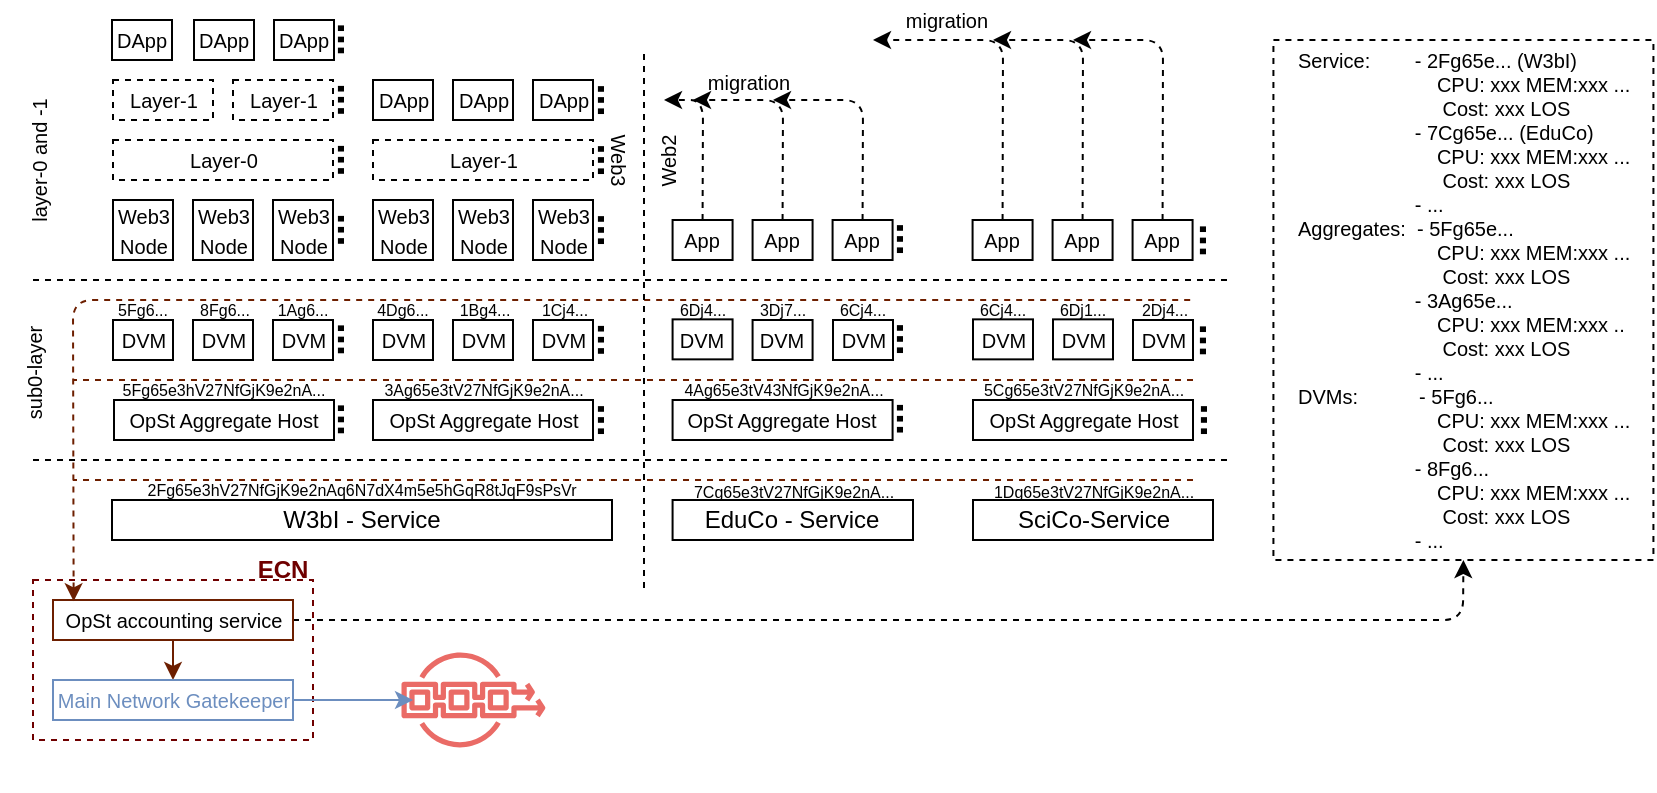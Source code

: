 <mxfile>
    <diagram id="S4zBPm16sw5tV7z9qPNn" name="Page-1">
        <mxGraphModel dx="998" dy="475" grid="1" gridSize="10" guides="1" tooltips="1" connect="1" arrows="1" fold="1" page="1" pageScale="1" pageWidth="1169" pageHeight="827" math="0" shadow="0">
            <root>
                <mxCell id="0"/>
                <mxCell id="1" parent="0"/>
                <mxCell id="165" value="" style="rounded=0;whiteSpace=wrap;html=1;fontSize=8;dashed=1;fillColor=none;fontColor=#ffffff;strokeColor=#6F0000;" parent="1" vertex="1">
                    <mxGeometry x="194.5" y="506" width="140" height="80" as="geometry"/>
                </mxCell>
                <mxCell id="169" style="edgeStyle=none;html=1;dashed=1;strokeColor=#6D1F00;fontSize=12;fontColor=#6F0000;startArrow=none;startFill=0;endArrow=none;endFill=0;fillColor=#a0522d;" parent="1" edge="1">
                    <mxGeometry relative="1" as="geometry">
                        <mxPoint x="214.5" y="456" as="targetPoint"/>
                        <mxPoint x="774.5" y="456" as="sourcePoint"/>
                    </mxGeometry>
                </mxCell>
                <mxCell id="2" value="W3bI - Service" style="rounded=0;whiteSpace=wrap;html=1;fillColor=none;" parent="1" vertex="1">
                    <mxGeometry x="234" y="466" width="250" height="20" as="geometry"/>
                </mxCell>
                <mxCell id="3" value="EduCo - Service" style="rounded=0;whiteSpace=wrap;html=1;fillColor=none;" parent="1" vertex="1">
                    <mxGeometry x="514.29" y="466" width="120.21" height="20" as="geometry"/>
                </mxCell>
                <mxCell id="4" value="SciCo-Service" style="rounded=0;whiteSpace=wrap;html=1;fillColor=none;" parent="1" vertex="1">
                    <mxGeometry x="664.5" y="466" width="120" height="20" as="geometry"/>
                </mxCell>
                <mxCell id="5" value="" style="sketch=0;points=[[0,0,0],[0.25,0,0],[0.5,0,0],[0.75,0,0],[1,0,0],[0,1,0],[0.25,1,0],[0.5,1,0],[0.75,1,0],[1,1,0],[0,0.25,0],[0,0.5,0],[0,0.75,0],[1,0.25,0],[1,0.5,0],[1,0.75,0]];outlineConnect=0;fontColor=#232F3E;gradientColor=#F78E04;gradientDirection=north;fillColor=none;strokeColor=#EA6B66;dashed=0;verticalLabelPosition=bottom;verticalAlign=top;align=center;html=1;fontSize=6;fontStyle=0;aspect=fixed;shape=mxgraph.aws4.resourceIcon;resIcon=mxgraph.aws4.managed_blockchain;strokeWidth=1;container=0;" parent="1" vertex="1">
                    <mxGeometry x="369.75" y="521" width="90" height="90" as="geometry"/>
                </mxCell>
                <mxCell id="7" value="&lt;font style=&quot;font-size: 10px;&quot;&gt;OpSt Aggregate Host&lt;/font&gt;" style="rounded=0;whiteSpace=wrap;html=1;fillColor=none;" parent="1" vertex="1">
                    <mxGeometry x="235" y="416" width="110" height="20" as="geometry"/>
                </mxCell>
                <mxCell id="8" value="&lt;font style=&quot;font-size: 10px;&quot;&gt;DVM&lt;/font&gt;" style="rounded=0;whiteSpace=wrap;html=1;fillColor=none;" parent="1" vertex="1">
                    <mxGeometry x="234.5" y="376" width="30" height="20" as="geometry"/>
                </mxCell>
                <mxCell id="168" style="edgeStyle=none;html=1;dashed=1;strokeColor=#6D1F00;fontSize=12;fontColor=#6F0000;startArrow=none;startFill=0;endArrow=none;endFill=0;fillColor=#a0522d;" parent="1" edge="1">
                    <mxGeometry relative="1" as="geometry">
                        <mxPoint x="214.5" y="406" as="targetPoint"/>
                        <mxPoint x="774.5" y="406" as="sourcePoint"/>
                    </mxGeometry>
                </mxCell>
                <mxCell id="14" value="&lt;font style=&quot;font-size: 10px;&quot;&gt;OpSt Aggregate Host&lt;/font&gt;" style="rounded=0;whiteSpace=wrap;html=1;fillColor=none;" parent="1" vertex="1">
                    <mxGeometry x="364.5" y="416" width="110" height="20" as="geometry"/>
                </mxCell>
                <mxCell id="15" value="&lt;font style=&quot;font-size: 10px;&quot;&gt;DVM&lt;/font&gt;" style="rounded=0;whiteSpace=wrap;html=1;fillColor=none;" parent="1" vertex="1">
                    <mxGeometry x="314.5" y="376" width="30" height="20" as="geometry"/>
                </mxCell>
                <mxCell id="16" value="&lt;font style=&quot;font-size: 10px;&quot;&gt;DVM&lt;/font&gt;" style="rounded=0;whiteSpace=wrap;html=1;fillColor=none;" parent="1" vertex="1">
                    <mxGeometry x="274.5" y="376" width="30" height="20" as="geometry"/>
                </mxCell>
                <mxCell id="17" value="&lt;font style=&quot;font-size: 10px;&quot;&gt;DVM&lt;/font&gt;" style="rounded=0;whiteSpace=wrap;html=1;fillColor=none;" parent="1" vertex="1">
                    <mxGeometry x="364.5" y="376" width="30" height="20" as="geometry"/>
                </mxCell>
                <mxCell id="18" value="&lt;font style=&quot;font-size: 10px;&quot;&gt;DVM&lt;/font&gt;" style="rounded=0;whiteSpace=wrap;html=1;fillColor=none;" parent="1" vertex="1">
                    <mxGeometry x="444.5" y="376" width="30" height="20" as="geometry"/>
                </mxCell>
                <mxCell id="19" value="&lt;font style=&quot;font-size: 10px;&quot;&gt;DVM&lt;/font&gt;" style="rounded=0;whiteSpace=wrap;html=1;fillColor=none;" parent="1" vertex="1">
                    <mxGeometry x="404.5" y="376" width="30" height="20" as="geometry"/>
                </mxCell>
                <mxCell id="20" value="&lt;font style=&quot;font-size: 10px;&quot;&gt;Web3&lt;br&gt;Node&lt;br&gt;&lt;/font&gt;" style="rounded=0;whiteSpace=wrap;html=1;fillColor=none;" parent="1" vertex="1">
                    <mxGeometry x="234.5" y="316" width="30" height="30" as="geometry"/>
                </mxCell>
                <mxCell id="21" value="&lt;font style=&quot;font-size: 10px;&quot;&gt;Web3&lt;br&gt;Node&lt;br&gt;&lt;/font&gt;" style="rounded=0;whiteSpace=wrap;html=1;fillColor=none;" parent="1" vertex="1">
                    <mxGeometry x="274.5" y="316" width="30" height="30" as="geometry"/>
                </mxCell>
                <mxCell id="22" value="&lt;font style=&quot;font-size: 10px;&quot;&gt;Web3&lt;br&gt;Node&lt;br&gt;&lt;/font&gt;" style="rounded=0;whiteSpace=wrap;html=1;fillColor=none;" parent="1" vertex="1">
                    <mxGeometry x="314.5" y="316" width="30" height="30" as="geometry"/>
                </mxCell>
                <mxCell id="23" value="&lt;font style=&quot;font-size: 10px;&quot;&gt;Web3&lt;br&gt;Node&lt;br&gt;&lt;/font&gt;" style="rounded=0;whiteSpace=wrap;html=1;fillColor=none;" parent="1" vertex="1">
                    <mxGeometry x="364.5" y="316" width="30" height="30" as="geometry"/>
                </mxCell>
                <mxCell id="24" value="&lt;font style=&quot;font-size: 10px;&quot;&gt;Web3&lt;br&gt;Node&lt;br&gt;&lt;/font&gt;" style="rounded=0;whiteSpace=wrap;html=1;fillColor=none;" parent="1" vertex="1">
                    <mxGeometry x="404.5" y="316" width="30" height="30" as="geometry"/>
                </mxCell>
                <mxCell id="25" value="&lt;font style=&quot;font-size: 10px;&quot;&gt;Web3&lt;br&gt;Node&lt;br&gt;&lt;/font&gt;" style="rounded=0;whiteSpace=wrap;html=1;fillColor=none;" parent="1" vertex="1">
                    <mxGeometry x="444.5" y="316" width="30" height="30" as="geometry"/>
                </mxCell>
                <mxCell id="26" value="Layer-0" style="rounded=0;whiteSpace=wrap;html=1;dashed=1;fontSize=10;fillColor=none;" parent="1" vertex="1">
                    <mxGeometry x="234.5" y="286" width="110" height="20" as="geometry"/>
                </mxCell>
                <mxCell id="27" value="Layer-1" style="rounded=0;whiteSpace=wrap;html=1;dashed=1;fontSize=10;fillColor=none;" parent="1" vertex="1">
                    <mxGeometry x="364.5" y="286" width="110" height="20" as="geometry"/>
                </mxCell>
                <mxCell id="32" value="&lt;font style=&quot;font-size: 10px;&quot;&gt;DApp&lt;/font&gt;" style="rounded=0;whiteSpace=wrap;html=1;fillColor=none;" parent="1" vertex="1">
                    <mxGeometry x="364.5" y="256" width="30" height="20" as="geometry"/>
                </mxCell>
                <mxCell id="33" value="&lt;font style=&quot;font-size: 10px;&quot;&gt;DApp&lt;/font&gt;" style="rounded=0;whiteSpace=wrap;html=1;fillColor=none;" parent="1" vertex="1">
                    <mxGeometry x="404.5" y="256" width="30" height="20" as="geometry"/>
                </mxCell>
                <mxCell id="34" value="&lt;font style=&quot;font-size: 10px;&quot;&gt;DApp&lt;/font&gt;" style="rounded=0;whiteSpace=wrap;html=1;fillColor=none;" parent="1" vertex="1">
                    <mxGeometry x="444.5" y="256" width="30" height="20" as="geometry"/>
                </mxCell>
                <mxCell id="35" value="Layer-1" style="rounded=0;whiteSpace=wrap;html=1;dashed=1;fontSize=10;fillColor=none;" parent="1" vertex="1">
                    <mxGeometry x="234.5" y="256" width="50" height="20" as="geometry"/>
                </mxCell>
                <mxCell id="36" value="Layer-1" style="rounded=0;whiteSpace=wrap;html=1;dashed=1;fontSize=10;fillColor=none;" parent="1" vertex="1">
                    <mxGeometry x="294.5" y="256" width="50" height="20" as="geometry"/>
                </mxCell>
                <mxCell id="37" value="&lt;font style=&quot;font-size: 10px;&quot;&gt;DApp&lt;/font&gt;" style="rounded=0;whiteSpace=wrap;html=1;fillColor=none;" parent="1" vertex="1">
                    <mxGeometry x="234" y="226" width="30" height="20" as="geometry"/>
                </mxCell>
                <mxCell id="38" value="&lt;font style=&quot;font-size: 10px;&quot;&gt;DApp&lt;/font&gt;" style="rounded=0;whiteSpace=wrap;html=1;fillColor=none;" parent="1" vertex="1">
                    <mxGeometry x="275" y="226" width="30" height="20" as="geometry"/>
                </mxCell>
                <mxCell id="39" value="&lt;font style=&quot;font-size: 10px;&quot;&gt;DApp&lt;/font&gt;" style="rounded=0;whiteSpace=wrap;html=1;fillColor=none;" parent="1" vertex="1">
                    <mxGeometry x="315" y="226" width="30" height="20" as="geometry"/>
                </mxCell>
                <mxCell id="40" value="" style="endArrow=none;dashed=1;html=1;fontSize=9;" parent="1" edge="1">
                    <mxGeometry width="50" height="50" relative="1" as="geometry">
                        <mxPoint x="194.5" y="356" as="sourcePoint"/>
                        <mxPoint x="794.5" y="356" as="targetPoint"/>
                    </mxGeometry>
                </mxCell>
                <mxCell id="41" value="&lt;font style=&quot;font-size: 10px;&quot;&gt;OpSt Aggregate Host&lt;/font&gt;" style="rounded=0;whiteSpace=wrap;html=1;fillColor=none;" parent="1" vertex="1">
                    <mxGeometry x="514.29" y="416" width="110" height="20" as="geometry"/>
                </mxCell>
                <mxCell id="43" value="&lt;font style=&quot;font-size: 10px;&quot;&gt;DVM&lt;/font&gt;" style="rounded=0;whiteSpace=wrap;html=1;fillColor=none;" parent="1" vertex="1">
                    <mxGeometry x="514.29" y="375.68" width="30" height="20" as="geometry"/>
                </mxCell>
                <mxCell id="44" value="&lt;font style=&quot;font-size: 10px;&quot;&gt;DVM&lt;/font&gt;" style="rounded=0;whiteSpace=wrap;html=1;fillColor=none;" parent="1" vertex="1">
                    <mxGeometry x="594.5" y="376" width="30" height="20" as="geometry"/>
                </mxCell>
                <mxCell id="45" value="&lt;font style=&quot;font-size: 10px;&quot;&gt;DVM&lt;/font&gt;" style="rounded=0;whiteSpace=wrap;html=1;fillColor=none;" parent="1" vertex="1">
                    <mxGeometry x="554.29" y="376" width="30" height="20" as="geometry"/>
                </mxCell>
                <mxCell id="49" value="&lt;font size=&quot;1&quot; style=&quot;&quot;&gt;&lt;b style=&quot;font-size: 20px;&quot;&gt;...&lt;/b&gt;&lt;/font&gt;" style="text;html=1;strokeColor=none;fillColor=none;align=center;verticalAlign=middle;whiteSpace=wrap;rounded=0;dashed=1;strokeWidth=1;fontSize=8;rotation=-90;fontColor=default;" parent="1" vertex="1">
                    <mxGeometry x="457" y="418.5" width="30" height="15" as="geometry"/>
                </mxCell>
                <mxCell id="50" value="&lt;font size=&quot;1&quot; style=&quot;&quot;&gt;&lt;b style=&quot;font-size: 20px;&quot;&gt;...&lt;/b&gt;&lt;/font&gt;" style="text;html=1;strokeColor=none;fillColor=none;align=center;verticalAlign=middle;whiteSpace=wrap;rounded=0;dashed=1;strokeWidth=1;fontSize=8;rotation=-90;fontColor=default;" parent="1" vertex="1">
                    <mxGeometry x="457" y="378.97" width="30" height="13.75" as="geometry"/>
                </mxCell>
                <mxCell id="51" value="&lt;font size=&quot;1&quot; style=&quot;&quot;&gt;&lt;b style=&quot;font-size: 20px;&quot;&gt;...&lt;/b&gt;&lt;/font&gt;" style="text;html=1;strokeColor=none;fillColor=none;align=center;verticalAlign=middle;whiteSpace=wrap;rounded=0;dashed=1;strokeWidth=1;fontSize=8;rotation=-90;fontColor=default;" parent="1" vertex="1">
                    <mxGeometry x="457" y="323.5" width="30" height="15" as="geometry"/>
                </mxCell>
                <mxCell id="52" value="&lt;font size=&quot;1&quot; style=&quot;&quot;&gt;&lt;b style=&quot;font-size: 20px;&quot;&gt;...&lt;/b&gt;&lt;/font&gt;" style="text;html=1;strokeColor=none;fillColor=none;align=center;verticalAlign=middle;whiteSpace=wrap;rounded=0;dashed=1;strokeWidth=1;fontSize=8;rotation=-90;fontColor=default;" parent="1" vertex="1">
                    <mxGeometry x="457" y="288.5" width="30" height="15" as="geometry"/>
                </mxCell>
                <mxCell id="53" value="&lt;font size=&quot;1&quot; style=&quot;&quot;&gt;&lt;b style=&quot;font-size: 20px;&quot;&gt;...&lt;/b&gt;&lt;/font&gt;" style="text;html=1;strokeColor=none;fillColor=none;align=center;verticalAlign=middle;whiteSpace=wrap;rounded=0;dashed=1;strokeWidth=1;fontSize=8;rotation=-90;fontColor=default;" parent="1" vertex="1">
                    <mxGeometry x="457" y="258.5" width="30" height="15" as="geometry"/>
                </mxCell>
                <mxCell id="59" value="&lt;font size=&quot;1&quot; style=&quot;&quot;&gt;&lt;b style=&quot;font-size: 20px;&quot;&gt;...&lt;/b&gt;&lt;/font&gt;" style="text;html=1;strokeColor=none;fillColor=none;align=center;verticalAlign=middle;whiteSpace=wrap;rounded=0;dashed=1;strokeWidth=1;fontSize=8;rotation=-90;fontColor=default;" parent="1" vertex="1">
                    <mxGeometry x="326.85" y="416" width="30" height="19.68" as="geometry"/>
                </mxCell>
                <mxCell id="60" value="&lt;font size=&quot;1&quot; style=&quot;&quot;&gt;&lt;b style=&quot;font-size: 20px;&quot;&gt;...&lt;/b&gt;&lt;/font&gt;" style="text;html=1;strokeColor=none;fillColor=none;align=center;verticalAlign=middle;whiteSpace=wrap;rounded=0;dashed=1;strokeWidth=1;fontSize=8;rotation=-90;fontColor=default;" parent="1" vertex="1">
                    <mxGeometry x="326.85" y="376" width="30" height="19.68" as="geometry"/>
                </mxCell>
                <mxCell id="61" value="&lt;font size=&quot;1&quot; style=&quot;&quot;&gt;&lt;b style=&quot;font-size: 20px;&quot;&gt;...&lt;/b&gt;&lt;/font&gt;" style="text;html=1;strokeColor=none;fillColor=none;align=center;verticalAlign=middle;whiteSpace=wrap;rounded=0;dashed=1;strokeWidth=1;fontSize=8;rotation=-90;fontColor=default;" parent="1" vertex="1">
                    <mxGeometry x="326.85" y="321.16" width="30" height="19.68" as="geometry"/>
                </mxCell>
                <mxCell id="62" value="&lt;font size=&quot;1&quot; style=&quot;&quot;&gt;&lt;b style=&quot;font-size: 20px;&quot;&gt;...&lt;/b&gt;&lt;/font&gt;" style="text;html=1;strokeColor=none;fillColor=none;align=center;verticalAlign=middle;whiteSpace=wrap;rounded=0;dashed=1;strokeWidth=1;fontSize=8;rotation=-90;fontColor=default;" parent="1" vertex="1">
                    <mxGeometry x="326.85" y="286.16" width="30" height="19.68" as="geometry"/>
                </mxCell>
                <mxCell id="63" value="&lt;font size=&quot;1&quot; style=&quot;&quot;&gt;&lt;b style=&quot;font-size: 20px;&quot;&gt;...&lt;/b&gt;&lt;/font&gt;" style="text;html=1;strokeColor=none;fillColor=none;align=center;verticalAlign=middle;whiteSpace=wrap;rounded=0;dashed=1;strokeWidth=1;fontSize=8;rotation=-90;fontColor=default;" parent="1" vertex="1">
                    <mxGeometry x="326.85" y="256.16" width="30" height="19.68" as="geometry"/>
                </mxCell>
                <mxCell id="64" value="&lt;font size=&quot;1&quot; style=&quot;&quot;&gt;&lt;b style=&quot;font-size: 20px;&quot;&gt;...&lt;/b&gt;&lt;/font&gt;" style="text;html=1;strokeColor=none;fillColor=none;align=center;verticalAlign=middle;whiteSpace=wrap;rounded=0;dashed=1;strokeWidth=1;fontSize=8;rotation=-90;fontColor=default;" parent="1" vertex="1">
                    <mxGeometry x="326.85" y="226" width="30" height="19.68" as="geometry"/>
                </mxCell>
                <mxCell id="176" style="edgeStyle=none;html=1;exitX=0.5;exitY=0;exitDx=0;exitDy=0;dashed=1;strokeColor=default;fontSize=10;fontColor=#6F0000;startArrow=none;startFill=0;endArrow=classic;endFill=1;" parent="1" source="65" edge="1">
                    <mxGeometry relative="1" as="geometry">
                        <mxPoint x="510" y="266" as="targetPoint"/>
                        <Array as="points">
                            <mxPoint x="529.5" y="266"/>
                        </Array>
                    </mxGeometry>
                </mxCell>
                <mxCell id="65" value="&lt;font style=&quot;font-size: 10px;&quot;&gt;App&lt;/font&gt;" style="rounded=0;whiteSpace=wrap;html=1;fillColor=none;" parent="1" vertex="1">
                    <mxGeometry x="514.29" y="326" width="30" height="20" as="geometry"/>
                </mxCell>
                <mxCell id="177" style="edgeStyle=none;html=1;exitX=0.5;exitY=0;exitDx=0;exitDy=0;dashed=1;strokeColor=default;fontSize=10;fontColor=#6F0000;startArrow=none;startFill=0;endArrow=classic;endFill=1;" parent="1" source="66" edge="1">
                    <mxGeometry relative="1" as="geometry">
                        <mxPoint x="524.5" y="266" as="targetPoint"/>
                        <Array as="points">
                            <mxPoint x="569.5" y="266"/>
                        </Array>
                    </mxGeometry>
                </mxCell>
                <mxCell id="66" value="&lt;font style=&quot;font-size: 10px;&quot;&gt;App&lt;/font&gt;" style="rounded=0;whiteSpace=wrap;html=1;fillColor=none;" parent="1" vertex="1">
                    <mxGeometry x="554.29" y="326" width="30" height="20" as="geometry"/>
                </mxCell>
                <mxCell id="178" style="edgeStyle=none;html=1;exitX=0.5;exitY=0;exitDx=0;exitDy=0;dashed=1;strokeColor=default;fontSize=10;fontColor=#6F0000;startArrow=none;startFill=0;endArrow=classic;endFill=1;" parent="1" source="67" edge="1">
                    <mxGeometry relative="1" as="geometry">
                        <mxPoint x="564.5" y="266" as="targetPoint"/>
                        <Array as="points">
                            <mxPoint x="609.5" y="266"/>
                        </Array>
                    </mxGeometry>
                </mxCell>
                <mxCell id="67" value="&lt;font style=&quot;font-size: 10px;&quot;&gt;App&lt;/font&gt;" style="rounded=0;whiteSpace=wrap;html=1;fillColor=none;" parent="1" vertex="1">
                    <mxGeometry x="594.29" y="326" width="30" height="20" as="geometry"/>
                </mxCell>
                <mxCell id="163" style="edgeStyle=none;html=1;exitX=0.5;exitY=1;exitDx=0;exitDy=0;entryX=0.5;entryY=0;entryDx=0;entryDy=0;fontSize=8;fillColor=#a0522d;strokeColor=#6D1F00;" parent="1" source="74" target="75" edge="1">
                    <mxGeometry relative="1" as="geometry"/>
                </mxCell>
                <mxCell id="167" style="edgeStyle=none;html=1;exitX=0.086;exitY=0.033;exitDx=0;exitDy=0;strokeColor=#6D1F00;fontSize=12;fontColor=#6F0000;exitPerimeter=0;dashed=1;endArrow=none;endFill=0;startArrow=classic;startFill=1;entryX=0.8;entryY=0.367;entryDx=0;entryDy=0;entryPerimeter=0;fillColor=#a0522d;" parent="1" source="74" target="145" edge="1">
                    <mxGeometry relative="1" as="geometry">
                        <mxPoint x="794.5" y="366" as="targetPoint"/>
                        <Array as="points">
                            <mxPoint x="214.5" y="366"/>
                        </Array>
                    </mxGeometry>
                </mxCell>
                <mxCell id="186" style="edgeStyle=none;html=1;exitX=1;exitY=0.5;exitDx=0;exitDy=0;entryX=0.5;entryY=1;entryDx=0;entryDy=0;dashed=1;strokeColor=default;fontSize=10;fontColor=default;startArrow=none;startFill=0;endArrow=classic;endFill=1;" parent="1" source="74" target="184" edge="1">
                    <mxGeometry relative="1" as="geometry">
                        <Array as="points">
                            <mxPoint x="909.5" y="526"/>
                        </Array>
                    </mxGeometry>
                </mxCell>
                <mxCell id="74" value="OpSt accounting service" style="rounded=0;whiteSpace=wrap;html=1;strokeColor=#6D1F00;fontSize=10;fillColor=none;fontColor=default;" parent="1" vertex="1">
                    <mxGeometry x="204.5" y="516" width="120" height="20" as="geometry"/>
                </mxCell>
                <mxCell id="164" style="edgeStyle=none;html=1;exitX=1;exitY=0.5;exitDx=0;exitDy=0;entryX=0.164;entryY=0.5;entryDx=0;entryDy=0;entryPerimeter=0;fontSize=8;strokeColor=#6C8EBF;" parent="1" source="75" target="5" edge="1">
                    <mxGeometry relative="1" as="geometry"/>
                </mxCell>
                <mxCell id="75" value="Main Network Gatekeeper" style="rounded=0;whiteSpace=wrap;html=1;strokeColor=#6C8EBF;strokeWidth=1;fontSize=10;fontColor=#6C8EBF;fillColor=none;" parent="1" vertex="1">
                    <mxGeometry x="204.5" y="556" width="120" height="20" as="geometry"/>
                </mxCell>
                <mxCell id="121" value="&lt;font style=&quot;font-size: 10px;&quot;&gt;OpSt Aggregate Host&lt;/font&gt;" style="rounded=0;whiteSpace=wrap;html=1;fillColor=none;" parent="1" vertex="1">
                    <mxGeometry x="664.5" y="416" width="110" height="20" as="geometry"/>
                </mxCell>
                <mxCell id="122" value="&lt;font style=&quot;font-size: 10px;&quot;&gt;DVM&lt;/font&gt;" style="rounded=0;whiteSpace=wrap;html=1;fillColor=none;" parent="1" vertex="1">
                    <mxGeometry x="664.5" y="375.68" width="30" height="20" as="geometry"/>
                </mxCell>
                <mxCell id="123" value="&lt;font style=&quot;font-size: 10px;&quot;&gt;DVM&lt;/font&gt;" style="rounded=0;whiteSpace=wrap;html=1;fillColor=none;" parent="1" vertex="1">
                    <mxGeometry x="744.5" y="376" width="30" height="20" as="geometry"/>
                </mxCell>
                <mxCell id="124" value="&lt;font style=&quot;font-size: 10px;&quot;&gt;DVM&lt;/font&gt;" style="rounded=0;whiteSpace=wrap;html=1;fillColor=none;" parent="1" vertex="1">
                    <mxGeometry x="704.5" y="375.68" width="30" height="20" as="geometry"/>
                </mxCell>
                <mxCell id="179" style="edgeStyle=none;html=1;exitX=0.5;exitY=0;exitDx=0;exitDy=0;dashed=1;strokeColor=default;fontSize=10;fontColor=#6F0000;startArrow=none;startFill=0;endArrow=classic;endFill=1;" parent="1" source="125" edge="1">
                    <mxGeometry relative="1" as="geometry">
                        <mxPoint x="614.5" y="236.0" as="targetPoint"/>
                        <Array as="points">
                            <mxPoint x="679.5" y="236"/>
                        </Array>
                    </mxGeometry>
                </mxCell>
                <mxCell id="125" value="&lt;font style=&quot;font-size: 10px;&quot;&gt;App&lt;/font&gt;" style="rounded=0;whiteSpace=wrap;html=1;fillColor=none;" parent="1" vertex="1">
                    <mxGeometry x="664.29" y="326" width="30" height="20" as="geometry"/>
                </mxCell>
                <mxCell id="180" style="edgeStyle=none;html=1;exitX=0.5;exitY=0;exitDx=0;exitDy=0;dashed=1;strokeColor=default;fontSize=10;fontColor=#6F0000;startArrow=none;startFill=0;endArrow=classic;endFill=1;" parent="1" source="126" edge="1">
                    <mxGeometry relative="1" as="geometry">
                        <mxPoint x="674.5" y="236.0" as="targetPoint"/>
                        <Array as="points">
                            <mxPoint x="719.5" y="236"/>
                        </Array>
                    </mxGeometry>
                </mxCell>
                <mxCell id="126" value="&lt;font style=&quot;font-size: 10px;&quot;&gt;App&lt;/font&gt;" style="rounded=0;whiteSpace=wrap;html=1;fillColor=none;" parent="1" vertex="1">
                    <mxGeometry x="704.29" y="326" width="30" height="20" as="geometry"/>
                </mxCell>
                <mxCell id="181" style="edgeStyle=none;html=1;exitX=0.5;exitY=0;exitDx=0;exitDy=0;dashed=1;strokeColor=default;fontSize=10;fontColor=#6F0000;startArrow=none;startFill=0;endArrow=classic;endFill=1;" parent="1" source="127" edge="1">
                    <mxGeometry relative="1" as="geometry">
                        <mxPoint x="714.5" y="236.0" as="targetPoint"/>
                        <Array as="points">
                            <mxPoint x="759.5" y="236"/>
                        </Array>
                    </mxGeometry>
                </mxCell>
                <mxCell id="127" value="&lt;font style=&quot;font-size: 10px;&quot;&gt;App&lt;/font&gt;" style="rounded=0;whiteSpace=wrap;html=1;fillColor=none;" parent="1" vertex="1">
                    <mxGeometry x="744.29" y="326" width="30" height="20" as="geometry"/>
                </mxCell>
                <mxCell id="128" value="" style="endArrow=none;dashed=1;html=1;fontSize=9;" parent="1" edge="1">
                    <mxGeometry width="50" height="50" relative="1" as="geometry">
                        <mxPoint x="194.5" y="446" as="sourcePoint"/>
                        <mxPoint x="794.5" y="446" as="targetPoint"/>
                    </mxGeometry>
                </mxCell>
                <mxCell id="130" value="&lt;font style=&quot;font-size: 8px;&quot;&gt;5Fg6...&lt;/font&gt;" style="text;html=1;align=center;verticalAlign=middle;resizable=0;points=[];autosize=1;strokeColor=none;fillColor=none;fontSize=10;" parent="1" vertex="1">
                    <mxGeometry x="224" y="355" width="50" height="30" as="geometry"/>
                </mxCell>
                <mxCell id="131" value="&lt;font style=&quot;font-size: 8px;&quot;&gt;8Fg6...&lt;/font&gt;" style="text;html=1;align=center;verticalAlign=middle;resizable=0;points=[];autosize=1;strokeColor=none;fillColor=none;fontSize=10;" parent="1" vertex="1">
                    <mxGeometry x="265" y="355" width="50" height="30" as="geometry"/>
                </mxCell>
                <mxCell id="132" value="&lt;font style=&quot;font-size: 8px;&quot;&gt;1Ag6...&lt;/font&gt;" style="text;html=1;align=center;verticalAlign=middle;resizable=0;points=[];autosize=1;strokeColor=none;fillColor=none;fontSize=10;" parent="1" vertex="1">
                    <mxGeometry x="304.25" y="355" width="50" height="30" as="geometry"/>
                </mxCell>
                <mxCell id="133" value="&lt;font style=&quot;font-size: 8px;&quot;&gt;5Fg65e3hV27NfGjK9e2nA...&lt;/font&gt;" style="text;html=1;strokeColor=none;fillColor=none;align=center;verticalAlign=middle;whiteSpace=wrap;rounded=0;" parent="1" vertex="1">
                    <mxGeometry x="240.25" y="395.49" width="99.5" height="30" as="geometry"/>
                </mxCell>
                <mxCell id="134" value="&lt;font style=&quot;font-size: 8px;&quot;&gt;3Ag65e3tV27NfGjK9e2nA...&lt;/font&gt;" style="text;html=1;strokeColor=none;fillColor=none;align=center;verticalAlign=middle;whiteSpace=wrap;rounded=0;" parent="1" vertex="1">
                    <mxGeometry x="369.75" y="395.49" width="99.5" height="30" as="geometry"/>
                </mxCell>
                <mxCell id="135" value="&lt;font style=&quot;font-size: 8px;&quot;&gt;4Dg6...&lt;/font&gt;" style="text;html=1;align=center;verticalAlign=middle;resizable=0;points=[];autosize=1;strokeColor=none;fillColor=none;fontSize=10;" parent="1" vertex="1">
                    <mxGeometry x="354.25" y="355" width="50" height="30" as="geometry"/>
                </mxCell>
                <mxCell id="136" value="&lt;font style=&quot;font-size: 8px;&quot;&gt;1Bg4...&lt;/font&gt;" style="text;html=1;align=center;verticalAlign=middle;resizable=0;points=[];autosize=1;strokeColor=none;fillColor=none;fontSize=10;" parent="1" vertex="1">
                    <mxGeometry x="394.5" y="355" width="50" height="30" as="geometry"/>
                </mxCell>
                <mxCell id="137" value="&lt;font style=&quot;font-size: 8px;&quot;&gt;1Cj4...&lt;/font&gt;" style="text;html=1;align=center;verticalAlign=middle;resizable=0;points=[];autosize=1;strokeColor=none;fillColor=none;fontSize=10;" parent="1" vertex="1">
                    <mxGeometry x="434.5" y="355" width="50" height="30" as="geometry"/>
                </mxCell>
                <mxCell id="139" value="2Fg65e3hV27NfGjK9e2nAq6N7dX4m5e5hGqR8tJqF9sPsVr" style="text;html=1;strokeColor=none;fillColor=none;align=center;verticalAlign=middle;whiteSpace=wrap;rounded=0;fontSize=8;" parent="1" vertex="1">
                    <mxGeometry x="329" y="448" width="60" height="25" as="geometry"/>
                </mxCell>
                <mxCell id="140" value="&lt;font style=&quot;font-size: 8px;&quot;&gt;6Dj4...&lt;/font&gt;" style="text;html=1;align=center;verticalAlign=middle;resizable=0;points=[];autosize=1;strokeColor=none;fillColor=none;fontSize=10;" parent="1" vertex="1">
                    <mxGeometry x="504.29" y="355" width="50" height="30" as="geometry"/>
                </mxCell>
                <mxCell id="141" value="&lt;font style=&quot;font-size: 8px;&quot;&gt;3Dj7...&lt;/font&gt;" style="text;html=1;align=center;verticalAlign=middle;resizable=0;points=[];autosize=1;strokeColor=none;fillColor=none;fontSize=10;" parent="1" vertex="1">
                    <mxGeometry x="544.29" y="355" width="50" height="30" as="geometry"/>
                </mxCell>
                <mxCell id="142" value="&lt;font style=&quot;font-size: 8px;&quot;&gt;6Cj4...&lt;/font&gt;" style="text;html=1;align=center;verticalAlign=middle;resizable=0;points=[];autosize=1;strokeColor=none;fillColor=none;fontSize=10;" parent="1" vertex="1">
                    <mxGeometry x="584.29" y="355" width="50" height="30" as="geometry"/>
                </mxCell>
                <mxCell id="143" value="&lt;font style=&quot;font-size: 8px;&quot;&gt;6Cj4...&lt;/font&gt;" style="text;html=1;align=center;verticalAlign=middle;resizable=0;points=[];autosize=1;strokeColor=none;fillColor=none;fontSize=10;" parent="1" vertex="1">
                    <mxGeometry x="654.29" y="355" width="50" height="30" as="geometry"/>
                </mxCell>
                <mxCell id="144" value="&lt;font style=&quot;font-size: 8px;&quot;&gt;6Dj1...&lt;/font&gt;" style="text;html=1;align=center;verticalAlign=middle;resizable=0;points=[];autosize=1;strokeColor=none;fillColor=none;fontSize=10;" parent="1" vertex="1">
                    <mxGeometry x="694.29" y="355" width="50" height="30" as="geometry"/>
                </mxCell>
                <mxCell id="145" value="&lt;font style=&quot;font-size: 8px;&quot;&gt;2Dj4...&lt;/font&gt;" style="text;html=1;align=center;verticalAlign=middle;resizable=0;points=[];autosize=1;strokeColor=none;fillColor=none;fontSize=10;" parent="1" vertex="1">
                    <mxGeometry x="734.5" y="355" width="50" height="30" as="geometry"/>
                </mxCell>
                <mxCell id="146" value="&lt;font style=&quot;font-size: 8px;&quot;&gt;4Ag65e3tV43NfGjK9e2nA...&lt;/font&gt;" style="text;html=1;strokeColor=none;fillColor=none;align=center;verticalAlign=middle;whiteSpace=wrap;rounded=0;" parent="1" vertex="1">
                    <mxGeometry x="519.75" y="395.49" width="99.5" height="30" as="geometry"/>
                </mxCell>
                <mxCell id="147" value="&lt;font style=&quot;font-size: 8px;&quot;&gt;5Cg65e3tV27NfGjK9e2nA...&lt;/font&gt;" style="text;html=1;strokeColor=none;fillColor=none;align=center;verticalAlign=middle;whiteSpace=wrap;rounded=0;" parent="1" vertex="1">
                    <mxGeometry x="669.54" y="395.49" width="99.5" height="30" as="geometry"/>
                </mxCell>
                <mxCell id="148" value="&lt;font style=&quot;font-size: 8px;&quot;&gt;7Cg65e3tV27NfGjK9e2nA...&lt;/font&gt;" style="text;html=1;strokeColor=none;fillColor=none;align=center;verticalAlign=middle;whiteSpace=wrap;rounded=0;" parent="1" vertex="1">
                    <mxGeometry x="524.64" y="445.5" width="99.5" height="30" as="geometry"/>
                </mxCell>
                <mxCell id="149" value="&lt;font style=&quot;font-size: 8px;&quot;&gt;1Dg65e3tV27NfGjK9e2nA...&lt;/font&gt;" style="text;html=1;strokeColor=none;fillColor=none;align=center;verticalAlign=middle;whiteSpace=wrap;rounded=0;" parent="1" vertex="1">
                    <mxGeometry x="674.75" y="445.5" width="99.5" height="30" as="geometry"/>
                </mxCell>
                <mxCell id="158" value="&lt;font size=&quot;1&quot; style=&quot;&quot;&gt;&lt;b style=&quot;font-size: 20px;&quot;&gt;...&lt;/b&gt;&lt;/font&gt;" style="text;html=1;strokeColor=none;fillColor=none;align=center;verticalAlign=middle;whiteSpace=wrap;rounded=0;dashed=1;strokeWidth=1;fontSize=8;rotation=-90;fontColor=default;" parent="1" vertex="1">
                    <mxGeometry x="606.5" y="416.34" width="30" height="18.99" as="geometry"/>
                </mxCell>
                <mxCell id="159" value="&lt;font size=&quot;1&quot; style=&quot;&quot;&gt;&lt;b style=&quot;font-size: 20px;&quot;&gt;...&lt;/b&gt;&lt;/font&gt;" style="text;html=1;strokeColor=none;fillColor=none;align=center;verticalAlign=middle;whiteSpace=wrap;rounded=0;dashed=1;strokeWidth=1;fontSize=8;rotation=-90;fontColor=default;" parent="1" vertex="1">
                    <mxGeometry x="606.5" y="376.5" width="30" height="18.99" as="geometry"/>
                </mxCell>
                <mxCell id="160" value="&lt;font size=&quot;1&quot; style=&quot;&quot;&gt;&lt;b style=&quot;font-size: 20px;&quot;&gt;...&lt;/b&gt;&lt;/font&gt;" style="text;html=1;strokeColor=none;fillColor=none;align=center;verticalAlign=middle;whiteSpace=wrap;rounded=0;dashed=1;strokeWidth=1;fontSize=8;rotation=-90;fontColor=default;" parent="1" vertex="1">
                    <mxGeometry x="606.5" y="326.5" width="30" height="18.99" as="geometry"/>
                </mxCell>
                <mxCell id="162" value="&lt;font style=&quot;font-size: 10px;&quot;&gt;sub0-layer&lt;/font&gt;" style="text;html=1;strokeColor=none;fillColor=none;align=center;verticalAlign=middle;whiteSpace=wrap;rounded=0;fontSize=8;rotation=-90;" parent="1" vertex="1">
                    <mxGeometry x="165" y="386" width="60" height="32.5" as="geometry"/>
                </mxCell>
                <mxCell id="166" value="&lt;font color=&quot;#6f0000&quot; style=&quot;font-size: 12px;&quot;&gt;&lt;b&gt;ECN&lt;/b&gt;&lt;/font&gt;" style="text;html=1;strokeColor=none;fillColor=none;align=center;verticalAlign=middle;whiteSpace=wrap;rounded=0;dashed=1;fontSize=8;" parent="1" vertex="1">
                    <mxGeometry x="299.25" y="496" width="40.5" height="10" as="geometry"/>
                </mxCell>
                <mxCell id="170" value="&lt;font size=&quot;1&quot; style=&quot;&quot;&gt;&lt;b style=&quot;font-size: 20px;&quot;&gt;...&lt;/b&gt;&lt;/font&gt;" style="text;html=1;strokeColor=none;fillColor=none;align=center;verticalAlign=middle;whiteSpace=wrap;rounded=0;dashed=1;strokeWidth=1;fontSize=8;rotation=-90;fontColor=default;" parent="1" vertex="1">
                    <mxGeometry x="758.17" y="374.87" width="30" height="22.25" as="geometry"/>
                </mxCell>
                <mxCell id="171" value="&lt;font size=&quot;1&quot; style=&quot;&quot;&gt;&lt;b style=&quot;font-size: 20px;&quot;&gt;...&lt;/b&gt;&lt;/font&gt;" style="text;html=1;strokeColor=none;fillColor=none;align=center;verticalAlign=middle;whiteSpace=wrap;rounded=0;dashed=1;strokeWidth=1;fontSize=8;rotation=-90;fontColor=default;" parent="1" vertex="1">
                    <mxGeometry x="758.17" y="414.71" width="30" height="22.25" as="geometry"/>
                </mxCell>
                <mxCell id="172" value="&lt;font size=&quot;1&quot; style=&quot;&quot;&gt;&lt;b style=&quot;font-size: 20px;&quot;&gt;...&lt;/b&gt;&lt;/font&gt;" style="text;html=1;strokeColor=none;fillColor=none;align=center;verticalAlign=middle;whiteSpace=wrap;rounded=0;dashed=1;strokeWidth=1;fontSize=8;rotation=-90;fontColor=default;" parent="1" vertex="1">
                    <mxGeometry x="758.17" y="324.88" width="30" height="22.25" as="geometry"/>
                </mxCell>
                <mxCell id="173" value="&lt;font style=&quot;font-size: 10px;&quot;&gt;layer-0 and -1&lt;/font&gt;" style="text;html=1;strokeColor=none;fillColor=none;align=center;verticalAlign=middle;whiteSpace=wrap;rounded=0;fontSize=8;rotation=-90;" parent="1" vertex="1">
                    <mxGeometry x="165" y="279.75" width="65" height="32.5" as="geometry"/>
                </mxCell>
                <mxCell id="174" value="&lt;font style=&quot;font-size: 10px;&quot;&gt;Web3&lt;/font&gt;" style="text;html=1;strokeColor=none;fillColor=none;align=center;verticalAlign=middle;whiteSpace=wrap;rounded=0;fontSize=8;rotation=90;" parent="1" vertex="1">
                    <mxGeometry x="454.75" y="279.75" width="65" height="32.5" as="geometry"/>
                </mxCell>
                <mxCell id="175" value="&lt;font style=&quot;font-size: 10px;&quot;&gt;Web2&lt;/font&gt;" style="text;html=1;strokeColor=none;fillColor=none;align=center;verticalAlign=middle;whiteSpace=wrap;rounded=0;fontSize=8;rotation=-90;" parent="1" vertex="1">
                    <mxGeometry x="479.29" y="279.75" width="65" height="32.5" as="geometry"/>
                </mxCell>
                <mxCell id="182" value="&lt;font style=&quot;font-size: 10px;&quot;&gt;migration&lt;/font&gt;" style="text;html=1;strokeColor=none;fillColor=none;align=center;verticalAlign=middle;whiteSpace=wrap;rounded=0;fontSize=8;rotation=0;" parent="1" vertex="1">
                    <mxGeometry x="519.75" y="241" width="65" height="32.5" as="geometry"/>
                </mxCell>
                <mxCell id="183" value="&lt;font style=&quot;font-size: 10px;&quot;&gt;migration&lt;/font&gt;" style="text;html=1;strokeColor=none;fillColor=none;align=center;verticalAlign=middle;whiteSpace=wrap;rounded=0;fontSize=8;rotation=0;" parent="1" vertex="1">
                    <mxGeometry x="619.29" y="216" width="65" height="19.68" as="geometry"/>
                </mxCell>
                <mxCell id="184" value="" style="rounded=0;whiteSpace=wrap;html=1;dashed=1;fontSize=10;fontColor=#6F0000;fillColor=none;" parent="1" vertex="1">
                    <mxGeometry x="814.71" y="236" width="190" height="260" as="geometry"/>
                </mxCell>
                <mxCell id="185" value="&lt;font style=&quot;font-size: 10px;&quot;&gt;&lt;font style=&quot;font-size: 10px;&quot;&gt;Service:&amp;nbsp; &amp;nbsp; &amp;nbsp; &amp;nbsp; -&amp;nbsp;&lt;span style=&quot;text-align: center;&quot;&gt;2Fg65e... (W3bI)&lt;/span&gt;&lt;br&gt;&amp;nbsp; &amp;nbsp; &amp;nbsp; &amp;nbsp; &amp;nbsp; &amp;nbsp; &amp;nbsp; &amp;nbsp; &amp;nbsp; &amp;nbsp; &amp;nbsp; &amp;nbsp; &amp;nbsp;CPU: xxx MEM:xxx ...&lt;br&gt;&amp;nbsp; &amp;nbsp; &amp;nbsp; &amp;nbsp; &amp;nbsp; &amp;nbsp; &amp;nbsp; &amp;nbsp; &amp;nbsp; &amp;nbsp; &amp;nbsp; &amp;nbsp; &amp;nbsp; Cost: xxx LOS&lt;br&gt;&lt;span style=&quot;text-align: center;&quot;&gt;&lt;font style=&quot;font-size: 10px;&quot;&gt;&amp;nbsp; &amp;nbsp; &amp;nbsp; &amp;nbsp; &amp;nbsp; &amp;nbsp; &amp;nbsp; &amp;nbsp; &amp;nbsp; &amp;nbsp; &amp;nbsp;-&amp;nbsp;&lt;/font&gt;&lt;font style=&quot;font-size: 10px;&quot;&gt;7Cg65e&lt;/font&gt;&lt;/span&gt;&lt;span style=&quot;text-align: center;&quot;&gt;... (EduCo)&lt;br&gt;&lt;/span&gt;&amp;nbsp; &amp;nbsp; &amp;nbsp; &amp;nbsp; &amp;nbsp; &amp;nbsp; &amp;nbsp; &amp;nbsp; &amp;nbsp; &amp;nbsp; &amp;nbsp; &amp;nbsp; &amp;nbsp;CPU: xxx MEM:xxx ...&lt;br&gt;&amp;nbsp; &amp;nbsp; &amp;nbsp; &amp;nbsp; &amp;nbsp; &amp;nbsp; &amp;nbsp; &amp;nbsp; &amp;nbsp; &amp;nbsp; &amp;nbsp; &amp;nbsp; &amp;nbsp; Cost: xxx LOS&lt;br&gt;&amp;nbsp; &amp;nbsp; &amp;nbsp; &amp;nbsp; &amp;nbsp; &amp;nbsp; &amp;nbsp; &amp;nbsp; &amp;nbsp; &amp;nbsp; &amp;nbsp;- ...&lt;br&gt;Aggregates:&amp;nbsp; -&amp;nbsp;&lt;span style=&quot;text-align: center;&quot;&gt;5Fg65e...&lt;br&gt;&amp;nbsp; &amp;nbsp; &amp;nbsp; &amp;nbsp; &amp;nbsp; &amp;nbsp; &amp;nbsp; &amp;nbsp; &amp;nbsp; &amp;nbsp; &amp;nbsp; &amp;nbsp; &amp;nbsp;CPU: xxx MEM:xxx ...&lt;br&gt;&amp;nbsp; &amp;nbsp; &amp;nbsp; &amp;nbsp; &amp;nbsp; &amp;nbsp; &amp;nbsp; &amp;nbsp; &amp;nbsp; &amp;nbsp; &amp;nbsp; &amp;nbsp; &amp;nbsp; &lt;/span&gt;Cost: xxx LOS&lt;span style=&quot;text-align: center;&quot;&gt;&lt;br&gt;&amp;nbsp; &amp;nbsp; &amp;nbsp; &amp;nbsp; &amp;nbsp; &amp;nbsp; &amp;nbsp; &amp;nbsp; &amp;nbsp; &amp;nbsp; &amp;nbsp;-&amp;nbsp;&lt;/span&gt;&lt;span style=&quot;text-align: center;&quot;&gt;3Ag65e...&lt;br&gt;&amp;nbsp; &amp;nbsp; &amp;nbsp; &amp;nbsp; &amp;nbsp; &amp;nbsp; &amp;nbsp; &amp;nbsp; &amp;nbsp; &amp;nbsp; &amp;nbsp; &amp;nbsp; &amp;nbsp;&lt;/span&gt;&lt;span style=&quot;text-align: center;&quot;&gt;CPU: xxx MEM:xxx ..&lt;br&gt;&lt;/span&gt;&lt;span style=&quot;text-align: center;&quot;&gt;&amp;nbsp; &amp;nbsp; &amp;nbsp; &amp;nbsp; &amp;nbsp; &amp;nbsp; &amp;nbsp; &amp;nbsp; &amp;nbsp; &amp;nbsp; &amp;nbsp; &amp;nbsp; &amp;nbsp;&amp;nbsp;&lt;/span&gt;Cost: xxx LOS&lt;br&gt;&lt;span style=&quot;text-align: center;&quot;&gt;&amp;nbsp; &amp;nbsp; &amp;nbsp; &amp;nbsp; &amp;nbsp; &amp;nbsp; &amp;nbsp; &amp;nbsp; &amp;nbsp; &amp;nbsp; &amp;nbsp;- ...&lt;br&gt;&lt;/span&gt;&lt;span style=&quot;text-align: center;&quot;&gt;DVMs:&amp;nbsp; &amp;nbsp; &amp;nbsp; &amp;nbsp; &amp;nbsp; &amp;nbsp;-&amp;nbsp;&lt;/span&gt;&lt;span style=&quot;text-align: center;&quot;&gt;5Fg6...&lt;br&gt;&amp;nbsp; &amp;nbsp; &amp;nbsp; &amp;nbsp; &amp;nbsp; &amp;nbsp; &amp;nbsp; &amp;nbsp; &amp;nbsp; &amp;nbsp; &amp;nbsp; &amp;nbsp; &amp;nbsp;&lt;/span&gt;&lt;span style=&quot;text-align: center;&quot;&gt;CPU: xxx MEM:xxx ...&lt;br&gt;&lt;/span&gt;&lt;span style=&quot;text-align: center;&quot;&gt;&amp;nbsp; &amp;nbsp; &amp;nbsp; &amp;nbsp; &amp;nbsp; &amp;nbsp; &amp;nbsp; &amp;nbsp; &amp;nbsp; &amp;nbsp; &amp;nbsp; &amp;nbsp; &amp;nbsp;&amp;nbsp;&lt;/span&gt;Cost: xxx LOS&lt;span style=&quot;text-align: center;&quot;&gt;&lt;br&gt;&lt;/span&gt;&lt;span style=&quot;text-align: center;&quot;&gt;&amp;nbsp; &amp;nbsp; &amp;nbsp; &amp;nbsp; &amp;nbsp; &amp;nbsp; &amp;nbsp; &amp;nbsp; &amp;nbsp; &amp;nbsp; &amp;nbsp;- 8Fg6...&lt;br&gt;&lt;/span&gt;&lt;span style=&quot;text-align: center;&quot;&gt;&amp;nbsp; &amp;nbsp; &amp;nbsp; &amp;nbsp; &amp;nbsp; &amp;nbsp; &amp;nbsp; &amp;nbsp; &amp;nbsp; &amp;nbsp; &amp;nbsp; &amp;nbsp; &amp;nbsp;&lt;/span&gt;&lt;/font&gt;&lt;span style=&quot;text-align: center;&quot;&gt;&lt;font style=&quot;font-size: 10px;&quot;&gt;CPU: xxx MEM:xxx ...&lt;br&gt;&lt;/font&gt;&amp;nbsp; &amp;nbsp; &amp;nbsp; &amp;nbsp; &amp;nbsp; &amp;nbsp; &amp;nbsp; &amp;nbsp; &amp;nbsp; &amp;nbsp; &amp;nbsp; &amp;nbsp; &amp;nbsp;&amp;nbsp;&lt;/span&gt;Cost: xxx LOS&lt;br&gt;&lt;/font&gt;&lt;span style=&quot;text-align: center;&quot;&gt;&lt;font style=&quot;font-size: 10px;&quot;&gt;&amp;nbsp; &amp;nbsp; &amp;nbsp; &amp;nbsp; &amp;nbsp; &amp;nbsp; &amp;nbsp; &amp;nbsp; &amp;nbsp; &amp;nbsp; &amp;nbsp;- ...&amp;nbsp; &amp;nbsp; &amp;nbsp; &amp;nbsp; &amp;nbsp;&lt;/font&gt;&lt;br&gt;&lt;/span&gt;" style="text;html=1;strokeColor=none;fillColor=none;align=left;verticalAlign=middle;whiteSpace=wrap;rounded=0;dashed=1;fontSize=10;fontColor=default;" parent="1" vertex="1">
                    <mxGeometry x="824.5" y="235.68" width="180.21" height="260" as="geometry"/>
                </mxCell>
                <mxCell id="zRHSK3R2yKtTw1s45kCo-186" value="" style="endArrow=none;dashed=1;html=1;rounded=0;" parent="1" edge="1">
                    <mxGeometry width="50" height="50" relative="1" as="geometry">
                        <mxPoint x="500" y="510" as="sourcePoint"/>
                        <mxPoint x="500" y="240" as="targetPoint"/>
                    </mxGeometry>
                </mxCell>
            </root>
        </mxGraphModel>
    </diagram>
</mxfile>